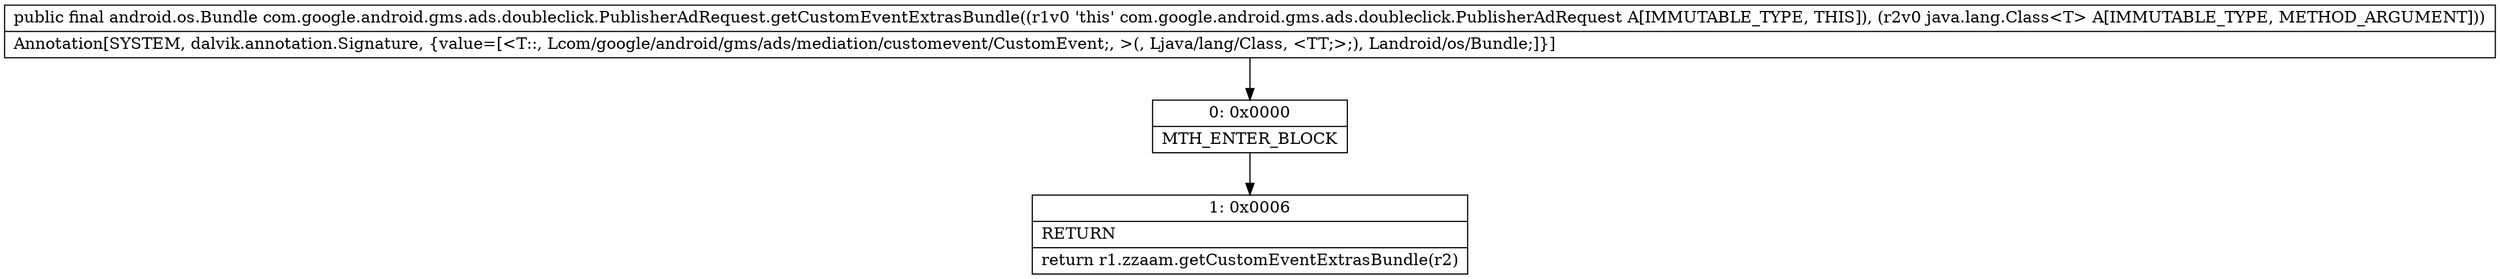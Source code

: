 digraph "CFG forcom.google.android.gms.ads.doubleclick.PublisherAdRequest.getCustomEventExtrasBundle(Ljava\/lang\/Class;)Landroid\/os\/Bundle;" {
Node_0 [shape=record,label="{0\:\ 0x0000|MTH_ENTER_BLOCK\l}"];
Node_1 [shape=record,label="{1\:\ 0x0006|RETURN\l|return r1.zzaam.getCustomEventExtrasBundle(r2)\l}"];
MethodNode[shape=record,label="{public final android.os.Bundle com.google.android.gms.ads.doubleclick.PublisherAdRequest.getCustomEventExtrasBundle((r1v0 'this' com.google.android.gms.ads.doubleclick.PublisherAdRequest A[IMMUTABLE_TYPE, THIS]), (r2v0 java.lang.Class\<T\> A[IMMUTABLE_TYPE, METHOD_ARGUMENT]))  | Annotation[SYSTEM, dalvik.annotation.Signature, \{value=[\<T::, Lcom\/google\/android\/gms\/ads\/mediation\/customevent\/CustomEvent;, \>(, Ljava\/lang\/Class, \<TT;\>;), Landroid\/os\/Bundle;]\}]\l}"];
MethodNode -> Node_0;
Node_0 -> Node_1;
}

